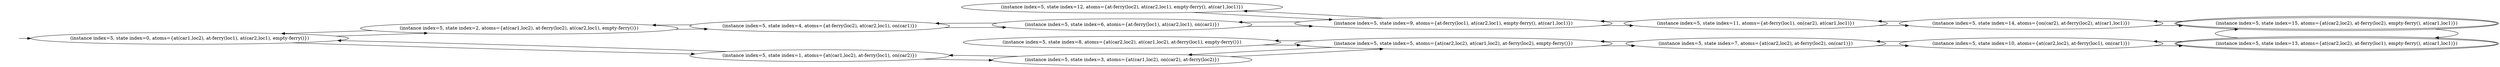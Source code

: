 digraph {
rankdir="LR"
s0[label="(instance index=5, state index=0, atoms={at(car1,loc2), at-ferry(loc1), at(car2,loc1), empty-ferry()})"]
s2[label="(instance index=5, state index=2, atoms={at(car1,loc2), at-ferry(loc2), at(car2,loc1), empty-ferry()})"]
s1[label="(instance index=5, state index=1, atoms={at(car1,loc2), at-ferry(loc1), on(car2)})"]
s4[label="(instance index=5, state index=4, atoms={at-ferry(loc2), at(car2,loc1), on(car1)})"]
s6[label="(instance index=5, state index=6, atoms={at-ferry(loc1), at(car2,loc1), on(car1)})"]
s12[label="(instance index=5, state index=12, atoms={at-ferry(loc2), at(car2,loc1), empty-ferry(), at(car1,loc1)})"]
s3[label="(instance index=5, state index=3, atoms={at(car1,loc2), on(car2), at-ferry(loc2)})"]
s8[label="(instance index=5, state index=8, atoms={at(car2,loc2), at(car1,loc2), at-ferry(loc1), empty-ferry()})"]
s9[label="(instance index=5, state index=9, atoms={at-ferry(loc1), at(car2,loc1), empty-ferry(), at(car1,loc1)})"]
s5[label="(instance index=5, state index=5, atoms={at(car2,loc2), at(car1,loc2), at-ferry(loc2), empty-ferry()})"]
s11[label="(instance index=5, state index=11, atoms={at-ferry(loc1), on(car2), at(car1,loc1)})"]
s7[label="(instance index=5, state index=7, atoms={at(car2,loc2), at-ferry(loc2), on(car1)})"]
s14[label="(instance index=5, state index=14, atoms={on(car2), at-ferry(loc2), at(car1,loc1)})"]
s10[label="(instance index=5, state index=10, atoms={at(car2,loc2), at-ferry(loc1), on(car1)})"]
s15[peripheries=2,label="(instance index=5, state index=15, atoms={at(car2,loc2), at-ferry(loc2), empty-ferry(), at(car1,loc1)})"]
s13[peripheries=2,label="(instance index=5, state index=13, atoms={at(car2,loc2), at-ferry(loc1), empty-ferry(), at(car1,loc1)})"]
Dangling [ label = "", style = invis ]
{ rank = same; Dangling }
Dangling -> s0
{ rank = same; s0}
{ rank = same; s1,s4}
{ rank = same; s6,s12,s3,s8}
{ rank = same; s9,s5}
{ rank = same; s11,s7}
{ rank = same; s14,s10}
{ rank = same; s15,s13}
{
s0->s2
s0->s1
s2->s4
s2->s0
}
{
s1->s3
s1->s0
s4->s6
s4->s2
}
{
s6->s4
s6->s9
s12->s9
s3->s5
s3->s1
s8->s5
}
{
s9->s6
s9->s12
s9->s11
s5->s7
s5->s3
s5->s8
}
{
s11->s14
s11->s9
s7->s5
s7->s10
}
{
s14->s15
s14->s11
s10->s7
s10->s13
}
{
s15->s14
s15->s13
s13->s15
s13->s10
}
}
